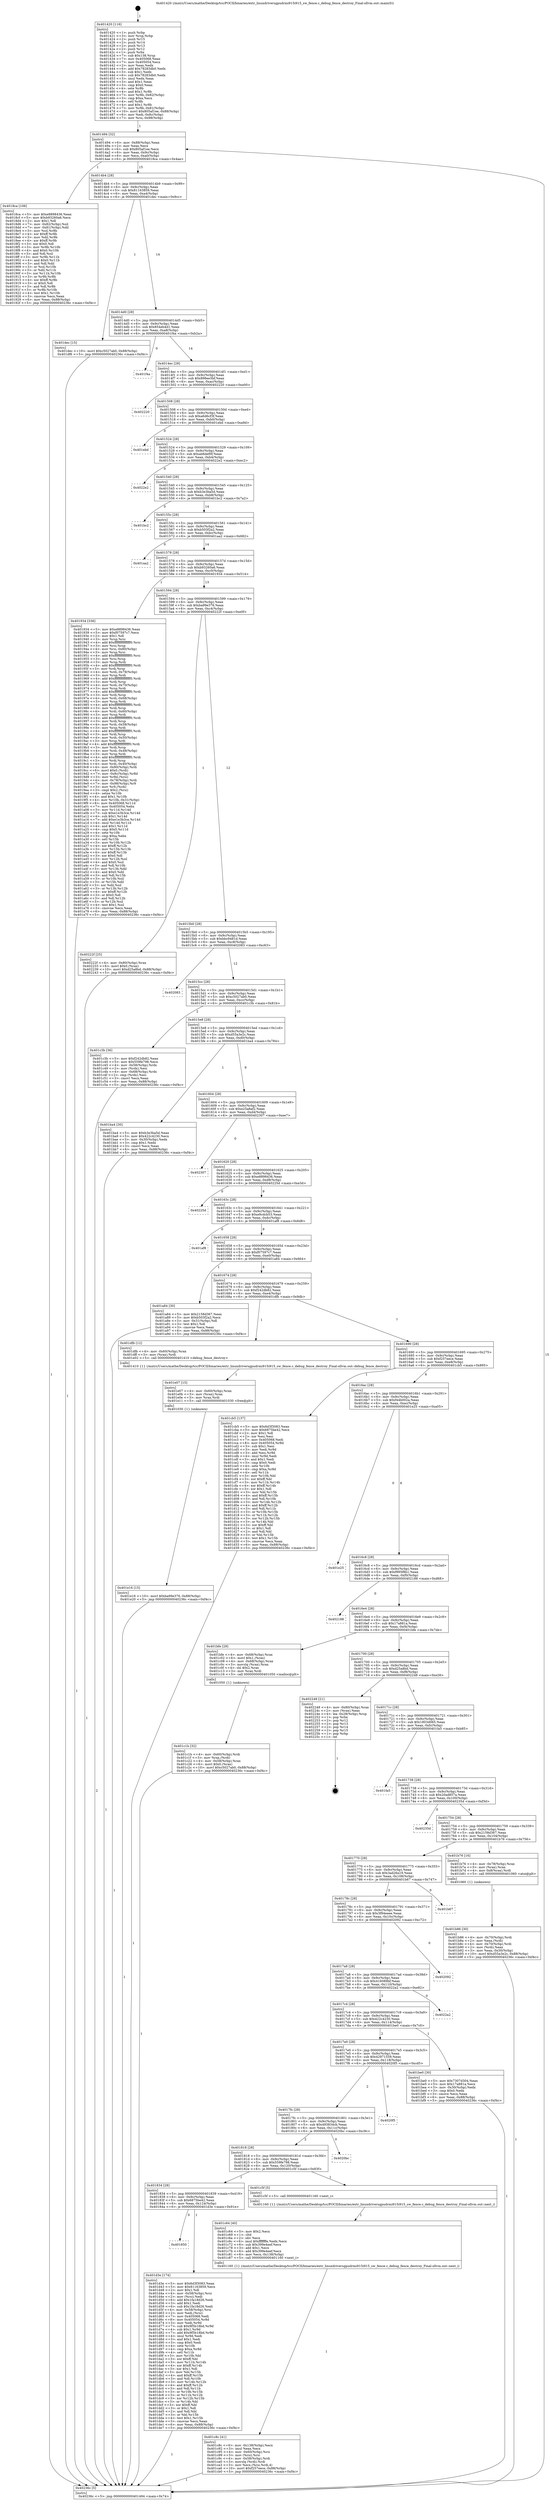digraph "0x401420" {
  label = "0x401420 (/mnt/c/Users/mathe/Desktop/tcc/POCII/binaries/extr_linuxdriversgpudrmi915i915_sw_fence.c_debug_fence_destroy_Final-ollvm.out::main(0))"
  labelloc = "t"
  node[shape=record]

  Entry [label="",width=0.3,height=0.3,shape=circle,fillcolor=black,style=filled]
  "0x401494" [label="{
     0x401494 [32]\l
     | [instrs]\l
     &nbsp;&nbsp;0x401494 \<+6\>: mov -0x88(%rbp),%eax\l
     &nbsp;&nbsp;0x40149a \<+2\>: mov %eax,%ecx\l
     &nbsp;&nbsp;0x40149c \<+6\>: sub $0x805af1ee,%ecx\l
     &nbsp;&nbsp;0x4014a2 \<+6\>: mov %eax,-0x9c(%rbp)\l
     &nbsp;&nbsp;0x4014a8 \<+6\>: mov %ecx,-0xa0(%rbp)\l
     &nbsp;&nbsp;0x4014ae \<+6\>: je 00000000004018ca \<main+0x4aa\>\l
  }"]
  "0x4018ca" [label="{
     0x4018ca [106]\l
     | [instrs]\l
     &nbsp;&nbsp;0x4018ca \<+5\>: mov $0xe8898436,%eax\l
     &nbsp;&nbsp;0x4018cf \<+5\>: mov $0xb93260a6,%ecx\l
     &nbsp;&nbsp;0x4018d4 \<+2\>: mov $0x1,%dl\l
     &nbsp;&nbsp;0x4018d6 \<+7\>: mov -0x82(%rbp),%sil\l
     &nbsp;&nbsp;0x4018dd \<+7\>: mov -0x81(%rbp),%dil\l
     &nbsp;&nbsp;0x4018e4 \<+3\>: mov %sil,%r8b\l
     &nbsp;&nbsp;0x4018e7 \<+4\>: xor $0xff,%r8b\l
     &nbsp;&nbsp;0x4018eb \<+3\>: mov %dil,%r9b\l
     &nbsp;&nbsp;0x4018ee \<+4\>: xor $0xff,%r9b\l
     &nbsp;&nbsp;0x4018f2 \<+3\>: xor $0x0,%dl\l
     &nbsp;&nbsp;0x4018f5 \<+3\>: mov %r8b,%r10b\l
     &nbsp;&nbsp;0x4018f8 \<+4\>: and $0x0,%r10b\l
     &nbsp;&nbsp;0x4018fc \<+3\>: and %dl,%sil\l
     &nbsp;&nbsp;0x4018ff \<+3\>: mov %r9b,%r11b\l
     &nbsp;&nbsp;0x401902 \<+4\>: and $0x0,%r11b\l
     &nbsp;&nbsp;0x401906 \<+3\>: and %dl,%dil\l
     &nbsp;&nbsp;0x401909 \<+3\>: or %sil,%r10b\l
     &nbsp;&nbsp;0x40190c \<+3\>: or %dil,%r11b\l
     &nbsp;&nbsp;0x40190f \<+3\>: xor %r11b,%r10b\l
     &nbsp;&nbsp;0x401912 \<+3\>: or %r9b,%r8b\l
     &nbsp;&nbsp;0x401915 \<+4\>: xor $0xff,%r8b\l
     &nbsp;&nbsp;0x401919 \<+3\>: or $0x0,%dl\l
     &nbsp;&nbsp;0x40191c \<+3\>: and %dl,%r8b\l
     &nbsp;&nbsp;0x40191f \<+3\>: or %r8b,%r10b\l
     &nbsp;&nbsp;0x401922 \<+4\>: test $0x1,%r10b\l
     &nbsp;&nbsp;0x401926 \<+3\>: cmovne %ecx,%eax\l
     &nbsp;&nbsp;0x401929 \<+6\>: mov %eax,-0x88(%rbp)\l
     &nbsp;&nbsp;0x40192f \<+5\>: jmp 000000000040236c \<main+0xf4c\>\l
  }"]
  "0x4014b4" [label="{
     0x4014b4 [28]\l
     | [instrs]\l
     &nbsp;&nbsp;0x4014b4 \<+5\>: jmp 00000000004014b9 \<main+0x99\>\l
     &nbsp;&nbsp;0x4014b9 \<+6\>: mov -0x9c(%rbp),%eax\l
     &nbsp;&nbsp;0x4014bf \<+5\>: sub $0x81163859,%eax\l
     &nbsp;&nbsp;0x4014c4 \<+6\>: mov %eax,-0xa4(%rbp)\l
     &nbsp;&nbsp;0x4014ca \<+6\>: je 0000000000401dec \<main+0x9cc\>\l
  }"]
  "0x40236c" [label="{
     0x40236c [5]\l
     | [instrs]\l
     &nbsp;&nbsp;0x40236c \<+5\>: jmp 0000000000401494 \<main+0x74\>\l
  }"]
  "0x401420" [label="{
     0x401420 [116]\l
     | [instrs]\l
     &nbsp;&nbsp;0x401420 \<+1\>: push %rbp\l
     &nbsp;&nbsp;0x401421 \<+3\>: mov %rsp,%rbp\l
     &nbsp;&nbsp;0x401424 \<+2\>: push %r15\l
     &nbsp;&nbsp;0x401426 \<+2\>: push %r14\l
     &nbsp;&nbsp;0x401428 \<+2\>: push %r13\l
     &nbsp;&nbsp;0x40142a \<+2\>: push %r12\l
     &nbsp;&nbsp;0x40142c \<+1\>: push %rbx\l
     &nbsp;&nbsp;0x40142d \<+7\>: sub $0x138,%rsp\l
     &nbsp;&nbsp;0x401434 \<+7\>: mov 0x405068,%eax\l
     &nbsp;&nbsp;0x40143b \<+7\>: mov 0x405054,%ecx\l
     &nbsp;&nbsp;0x401442 \<+2\>: mov %eax,%edx\l
     &nbsp;&nbsp;0x401444 \<+6\>: add $0x78283db0,%edx\l
     &nbsp;&nbsp;0x40144a \<+3\>: sub $0x1,%edx\l
     &nbsp;&nbsp;0x40144d \<+6\>: sub $0x78283db0,%edx\l
     &nbsp;&nbsp;0x401453 \<+3\>: imul %edx,%eax\l
     &nbsp;&nbsp;0x401456 \<+3\>: and $0x1,%eax\l
     &nbsp;&nbsp;0x401459 \<+3\>: cmp $0x0,%eax\l
     &nbsp;&nbsp;0x40145c \<+4\>: sete %r8b\l
     &nbsp;&nbsp;0x401460 \<+4\>: and $0x1,%r8b\l
     &nbsp;&nbsp;0x401464 \<+7\>: mov %r8b,-0x82(%rbp)\l
     &nbsp;&nbsp;0x40146b \<+3\>: cmp $0xa,%ecx\l
     &nbsp;&nbsp;0x40146e \<+4\>: setl %r8b\l
     &nbsp;&nbsp;0x401472 \<+4\>: and $0x1,%r8b\l
     &nbsp;&nbsp;0x401476 \<+7\>: mov %r8b,-0x81(%rbp)\l
     &nbsp;&nbsp;0x40147d \<+10\>: movl $0x805af1ee,-0x88(%rbp)\l
     &nbsp;&nbsp;0x401487 \<+6\>: mov %edi,-0x8c(%rbp)\l
     &nbsp;&nbsp;0x40148d \<+7\>: mov %rsi,-0x98(%rbp)\l
  }"]
  Exit [label="",width=0.3,height=0.3,shape=circle,fillcolor=black,style=filled,peripheries=2]
  "0x401dec" [label="{
     0x401dec [15]\l
     | [instrs]\l
     &nbsp;&nbsp;0x401dec \<+10\>: movl $0xc5027ab0,-0x88(%rbp)\l
     &nbsp;&nbsp;0x401df6 \<+5\>: jmp 000000000040236c \<main+0xf4c\>\l
  }"]
  "0x4014d0" [label="{
     0x4014d0 [28]\l
     | [instrs]\l
     &nbsp;&nbsp;0x4014d0 \<+5\>: jmp 00000000004014d5 \<main+0xb5\>\l
     &nbsp;&nbsp;0x4014d5 \<+6\>: mov -0x9c(%rbp),%eax\l
     &nbsp;&nbsp;0x4014db \<+5\>: sub $0x854eb4d1,%eax\l
     &nbsp;&nbsp;0x4014e0 \<+6\>: mov %eax,-0xa8(%rbp)\l
     &nbsp;&nbsp;0x4014e6 \<+6\>: je 0000000000401f4a \<main+0xb2a\>\l
  }"]
  "0x401e16" [label="{
     0x401e16 [15]\l
     | [instrs]\l
     &nbsp;&nbsp;0x401e16 \<+10\>: movl $0xba99e376,-0x88(%rbp)\l
     &nbsp;&nbsp;0x401e20 \<+5\>: jmp 000000000040236c \<main+0xf4c\>\l
  }"]
  "0x401f4a" [label="{
     0x401f4a\l
  }", style=dashed]
  "0x4014ec" [label="{
     0x4014ec [28]\l
     | [instrs]\l
     &nbsp;&nbsp;0x4014ec \<+5\>: jmp 00000000004014f1 \<main+0xd1\>\l
     &nbsp;&nbsp;0x4014f1 \<+6\>: mov -0x9c(%rbp),%eax\l
     &nbsp;&nbsp;0x4014f7 \<+5\>: sub $0x898ee3bf,%eax\l
     &nbsp;&nbsp;0x4014fc \<+6\>: mov %eax,-0xac(%rbp)\l
     &nbsp;&nbsp;0x401502 \<+6\>: je 0000000000402220 \<main+0xe00\>\l
  }"]
  "0x401e07" [label="{
     0x401e07 [15]\l
     | [instrs]\l
     &nbsp;&nbsp;0x401e07 \<+4\>: mov -0x60(%rbp),%rax\l
     &nbsp;&nbsp;0x401e0b \<+3\>: mov (%rax),%rax\l
     &nbsp;&nbsp;0x401e0e \<+3\>: mov %rax,%rdi\l
     &nbsp;&nbsp;0x401e11 \<+5\>: call 0000000000401030 \<free@plt\>\l
     | [calls]\l
     &nbsp;&nbsp;0x401030 \{1\} (unknown)\l
  }"]
  "0x402220" [label="{
     0x402220\l
  }", style=dashed]
  "0x401508" [label="{
     0x401508 [28]\l
     | [instrs]\l
     &nbsp;&nbsp;0x401508 \<+5\>: jmp 000000000040150d \<main+0xed\>\l
     &nbsp;&nbsp;0x40150d \<+6\>: mov -0x9c(%rbp),%eax\l
     &nbsp;&nbsp;0x401513 \<+5\>: sub $0xa6d6cf3f,%eax\l
     &nbsp;&nbsp;0x401518 \<+6\>: mov %eax,-0xb0(%rbp)\l
     &nbsp;&nbsp;0x40151e \<+6\>: je 0000000000401ebd \<main+0xa9d\>\l
  }"]
  "0x401850" [label="{
     0x401850\l
  }", style=dashed]
  "0x401ebd" [label="{
     0x401ebd\l
  }", style=dashed]
  "0x401524" [label="{
     0x401524 [28]\l
     | [instrs]\l
     &nbsp;&nbsp;0x401524 \<+5\>: jmp 0000000000401529 \<main+0x109\>\l
     &nbsp;&nbsp;0x401529 \<+6\>: mov -0x9c(%rbp),%eax\l
     &nbsp;&nbsp;0x40152f \<+5\>: sub $0xab6def0f,%eax\l
     &nbsp;&nbsp;0x401534 \<+6\>: mov %eax,-0xb4(%rbp)\l
     &nbsp;&nbsp;0x40153a \<+6\>: je 00000000004022e2 \<main+0xec2\>\l
  }"]
  "0x401d3e" [label="{
     0x401d3e [174]\l
     | [instrs]\l
     &nbsp;&nbsp;0x401d3e \<+5\>: mov $0x6d3f3083,%eax\l
     &nbsp;&nbsp;0x401d43 \<+5\>: mov $0x81163859,%ecx\l
     &nbsp;&nbsp;0x401d48 \<+2\>: mov $0x1,%dl\l
     &nbsp;&nbsp;0x401d4a \<+4\>: mov -0x58(%rbp),%rsi\l
     &nbsp;&nbsp;0x401d4e \<+2\>: mov (%rsi),%edi\l
     &nbsp;&nbsp;0x401d50 \<+6\>: add $0x1fa18d26,%edi\l
     &nbsp;&nbsp;0x401d56 \<+3\>: add $0x1,%edi\l
     &nbsp;&nbsp;0x401d59 \<+6\>: sub $0x1fa18d26,%edi\l
     &nbsp;&nbsp;0x401d5f \<+4\>: mov -0x58(%rbp),%rsi\l
     &nbsp;&nbsp;0x401d63 \<+2\>: mov %edi,(%rsi)\l
     &nbsp;&nbsp;0x401d65 \<+7\>: mov 0x405068,%edi\l
     &nbsp;&nbsp;0x401d6c \<+8\>: mov 0x405054,%r8d\l
     &nbsp;&nbsp;0x401d74 \<+3\>: mov %edi,%r9d\l
     &nbsp;&nbsp;0x401d77 \<+7\>: sub $0x9f5b18bd,%r9d\l
     &nbsp;&nbsp;0x401d7e \<+4\>: sub $0x1,%r9d\l
     &nbsp;&nbsp;0x401d82 \<+7\>: add $0x9f5b18bd,%r9d\l
     &nbsp;&nbsp;0x401d89 \<+4\>: imul %r9d,%edi\l
     &nbsp;&nbsp;0x401d8d \<+3\>: and $0x1,%edi\l
     &nbsp;&nbsp;0x401d90 \<+3\>: cmp $0x0,%edi\l
     &nbsp;&nbsp;0x401d93 \<+4\>: sete %r10b\l
     &nbsp;&nbsp;0x401d97 \<+4\>: cmp $0xa,%r8d\l
     &nbsp;&nbsp;0x401d9b \<+4\>: setl %r11b\l
     &nbsp;&nbsp;0x401d9f \<+3\>: mov %r10b,%bl\l
     &nbsp;&nbsp;0x401da2 \<+3\>: xor $0xff,%bl\l
     &nbsp;&nbsp;0x401da5 \<+3\>: mov %r11b,%r14b\l
     &nbsp;&nbsp;0x401da8 \<+4\>: xor $0xff,%r14b\l
     &nbsp;&nbsp;0x401dac \<+3\>: xor $0x1,%dl\l
     &nbsp;&nbsp;0x401daf \<+3\>: mov %bl,%r15b\l
     &nbsp;&nbsp;0x401db2 \<+4\>: and $0xff,%r15b\l
     &nbsp;&nbsp;0x401db6 \<+3\>: and %dl,%r10b\l
     &nbsp;&nbsp;0x401db9 \<+3\>: mov %r14b,%r12b\l
     &nbsp;&nbsp;0x401dbc \<+4\>: and $0xff,%r12b\l
     &nbsp;&nbsp;0x401dc0 \<+3\>: and %dl,%r11b\l
     &nbsp;&nbsp;0x401dc3 \<+3\>: or %r10b,%r15b\l
     &nbsp;&nbsp;0x401dc6 \<+3\>: or %r11b,%r12b\l
     &nbsp;&nbsp;0x401dc9 \<+3\>: xor %r12b,%r15b\l
     &nbsp;&nbsp;0x401dcc \<+3\>: or %r14b,%bl\l
     &nbsp;&nbsp;0x401dcf \<+3\>: xor $0xff,%bl\l
     &nbsp;&nbsp;0x401dd2 \<+3\>: or $0x1,%dl\l
     &nbsp;&nbsp;0x401dd5 \<+2\>: and %dl,%bl\l
     &nbsp;&nbsp;0x401dd7 \<+3\>: or %bl,%r15b\l
     &nbsp;&nbsp;0x401dda \<+4\>: test $0x1,%r15b\l
     &nbsp;&nbsp;0x401dde \<+3\>: cmovne %ecx,%eax\l
     &nbsp;&nbsp;0x401de1 \<+6\>: mov %eax,-0x88(%rbp)\l
     &nbsp;&nbsp;0x401de7 \<+5\>: jmp 000000000040236c \<main+0xf4c\>\l
  }"]
  "0x4022e2" [label="{
     0x4022e2\l
  }", style=dashed]
  "0x401540" [label="{
     0x401540 [28]\l
     | [instrs]\l
     &nbsp;&nbsp;0x401540 \<+5\>: jmp 0000000000401545 \<main+0x125\>\l
     &nbsp;&nbsp;0x401545 \<+6\>: mov -0x9c(%rbp),%eax\l
     &nbsp;&nbsp;0x40154b \<+5\>: sub $0xb3e3ba5d,%eax\l
     &nbsp;&nbsp;0x401550 \<+6\>: mov %eax,-0xb8(%rbp)\l
     &nbsp;&nbsp;0x401556 \<+6\>: je 0000000000401bc2 \<main+0x7a2\>\l
  }"]
  "0x401c8c" [label="{
     0x401c8c [41]\l
     | [instrs]\l
     &nbsp;&nbsp;0x401c8c \<+6\>: mov -0x138(%rbp),%ecx\l
     &nbsp;&nbsp;0x401c92 \<+3\>: imul %eax,%ecx\l
     &nbsp;&nbsp;0x401c95 \<+4\>: mov -0x60(%rbp),%rsi\l
     &nbsp;&nbsp;0x401c99 \<+3\>: mov (%rsi),%rsi\l
     &nbsp;&nbsp;0x401c9c \<+4\>: mov -0x58(%rbp),%rdi\l
     &nbsp;&nbsp;0x401ca0 \<+3\>: movslq (%rdi),%rdi\l
     &nbsp;&nbsp;0x401ca3 \<+3\>: mov %ecx,(%rsi,%rdi,4)\l
     &nbsp;&nbsp;0x401ca6 \<+10\>: movl $0xf257eece,-0x88(%rbp)\l
     &nbsp;&nbsp;0x401cb0 \<+5\>: jmp 000000000040236c \<main+0xf4c\>\l
  }"]
  "0x401bc2" [label="{
     0x401bc2\l
  }", style=dashed]
  "0x40155c" [label="{
     0x40155c [28]\l
     | [instrs]\l
     &nbsp;&nbsp;0x40155c \<+5\>: jmp 0000000000401561 \<main+0x141\>\l
     &nbsp;&nbsp;0x401561 \<+6\>: mov -0x9c(%rbp),%eax\l
     &nbsp;&nbsp;0x401567 \<+5\>: sub $0xb503f2a2,%eax\l
     &nbsp;&nbsp;0x40156c \<+6\>: mov %eax,-0xbc(%rbp)\l
     &nbsp;&nbsp;0x401572 \<+6\>: je 0000000000401aa2 \<main+0x682\>\l
  }"]
  "0x401c64" [label="{
     0x401c64 [40]\l
     | [instrs]\l
     &nbsp;&nbsp;0x401c64 \<+5\>: mov $0x2,%ecx\l
     &nbsp;&nbsp;0x401c69 \<+1\>: cltd\l
     &nbsp;&nbsp;0x401c6a \<+2\>: idiv %ecx\l
     &nbsp;&nbsp;0x401c6c \<+6\>: imul $0xfffffffe,%edx,%ecx\l
     &nbsp;&nbsp;0x401c72 \<+6\>: sub $0x399e4eef,%ecx\l
     &nbsp;&nbsp;0x401c78 \<+3\>: add $0x1,%ecx\l
     &nbsp;&nbsp;0x401c7b \<+6\>: add $0x399e4eef,%ecx\l
     &nbsp;&nbsp;0x401c81 \<+6\>: mov %ecx,-0x138(%rbp)\l
     &nbsp;&nbsp;0x401c87 \<+5\>: call 0000000000401160 \<next_i\>\l
     | [calls]\l
     &nbsp;&nbsp;0x401160 \{1\} (/mnt/c/Users/mathe/Desktop/tcc/POCII/binaries/extr_linuxdriversgpudrmi915i915_sw_fence.c_debug_fence_destroy_Final-ollvm.out::next_i)\l
  }"]
  "0x401aa2" [label="{
     0x401aa2\l
  }", style=dashed]
  "0x401578" [label="{
     0x401578 [28]\l
     | [instrs]\l
     &nbsp;&nbsp;0x401578 \<+5\>: jmp 000000000040157d \<main+0x15d\>\l
     &nbsp;&nbsp;0x40157d \<+6\>: mov -0x9c(%rbp),%eax\l
     &nbsp;&nbsp;0x401583 \<+5\>: sub $0xb93260a6,%eax\l
     &nbsp;&nbsp;0x401588 \<+6\>: mov %eax,-0xc0(%rbp)\l
     &nbsp;&nbsp;0x40158e \<+6\>: je 0000000000401934 \<main+0x514\>\l
  }"]
  "0x401834" [label="{
     0x401834 [28]\l
     | [instrs]\l
     &nbsp;&nbsp;0x401834 \<+5\>: jmp 0000000000401839 \<main+0x419\>\l
     &nbsp;&nbsp;0x401839 \<+6\>: mov -0x9c(%rbp),%eax\l
     &nbsp;&nbsp;0x40183f \<+5\>: sub $0x6875be42,%eax\l
     &nbsp;&nbsp;0x401844 \<+6\>: mov %eax,-0x124(%rbp)\l
     &nbsp;&nbsp;0x40184a \<+6\>: je 0000000000401d3e \<main+0x91e\>\l
  }"]
  "0x401934" [label="{
     0x401934 [336]\l
     | [instrs]\l
     &nbsp;&nbsp;0x401934 \<+5\>: mov $0xe8898436,%eax\l
     &nbsp;&nbsp;0x401939 \<+5\>: mov $0xf07597c7,%ecx\l
     &nbsp;&nbsp;0x40193e \<+2\>: mov $0x1,%dl\l
     &nbsp;&nbsp;0x401940 \<+3\>: mov %rsp,%rsi\l
     &nbsp;&nbsp;0x401943 \<+4\>: add $0xfffffffffffffff0,%rsi\l
     &nbsp;&nbsp;0x401947 \<+3\>: mov %rsi,%rsp\l
     &nbsp;&nbsp;0x40194a \<+4\>: mov %rsi,-0x80(%rbp)\l
     &nbsp;&nbsp;0x40194e \<+3\>: mov %rsp,%rsi\l
     &nbsp;&nbsp;0x401951 \<+4\>: add $0xfffffffffffffff0,%rsi\l
     &nbsp;&nbsp;0x401955 \<+3\>: mov %rsi,%rsp\l
     &nbsp;&nbsp;0x401958 \<+3\>: mov %rsp,%rdi\l
     &nbsp;&nbsp;0x40195b \<+4\>: add $0xfffffffffffffff0,%rdi\l
     &nbsp;&nbsp;0x40195f \<+3\>: mov %rdi,%rsp\l
     &nbsp;&nbsp;0x401962 \<+4\>: mov %rdi,-0x78(%rbp)\l
     &nbsp;&nbsp;0x401966 \<+3\>: mov %rsp,%rdi\l
     &nbsp;&nbsp;0x401969 \<+4\>: add $0xfffffffffffffff0,%rdi\l
     &nbsp;&nbsp;0x40196d \<+3\>: mov %rdi,%rsp\l
     &nbsp;&nbsp;0x401970 \<+4\>: mov %rdi,-0x70(%rbp)\l
     &nbsp;&nbsp;0x401974 \<+3\>: mov %rsp,%rdi\l
     &nbsp;&nbsp;0x401977 \<+4\>: add $0xfffffffffffffff0,%rdi\l
     &nbsp;&nbsp;0x40197b \<+3\>: mov %rdi,%rsp\l
     &nbsp;&nbsp;0x40197e \<+4\>: mov %rdi,-0x68(%rbp)\l
     &nbsp;&nbsp;0x401982 \<+3\>: mov %rsp,%rdi\l
     &nbsp;&nbsp;0x401985 \<+4\>: add $0xfffffffffffffff0,%rdi\l
     &nbsp;&nbsp;0x401989 \<+3\>: mov %rdi,%rsp\l
     &nbsp;&nbsp;0x40198c \<+4\>: mov %rdi,-0x60(%rbp)\l
     &nbsp;&nbsp;0x401990 \<+3\>: mov %rsp,%rdi\l
     &nbsp;&nbsp;0x401993 \<+4\>: add $0xfffffffffffffff0,%rdi\l
     &nbsp;&nbsp;0x401997 \<+3\>: mov %rdi,%rsp\l
     &nbsp;&nbsp;0x40199a \<+4\>: mov %rdi,-0x58(%rbp)\l
     &nbsp;&nbsp;0x40199e \<+3\>: mov %rsp,%rdi\l
     &nbsp;&nbsp;0x4019a1 \<+4\>: add $0xfffffffffffffff0,%rdi\l
     &nbsp;&nbsp;0x4019a5 \<+3\>: mov %rdi,%rsp\l
     &nbsp;&nbsp;0x4019a8 \<+4\>: mov %rdi,-0x50(%rbp)\l
     &nbsp;&nbsp;0x4019ac \<+3\>: mov %rsp,%rdi\l
     &nbsp;&nbsp;0x4019af \<+4\>: add $0xfffffffffffffff0,%rdi\l
     &nbsp;&nbsp;0x4019b3 \<+3\>: mov %rdi,%rsp\l
     &nbsp;&nbsp;0x4019b6 \<+4\>: mov %rdi,-0x48(%rbp)\l
     &nbsp;&nbsp;0x4019ba \<+3\>: mov %rsp,%rdi\l
     &nbsp;&nbsp;0x4019bd \<+4\>: add $0xfffffffffffffff0,%rdi\l
     &nbsp;&nbsp;0x4019c1 \<+3\>: mov %rdi,%rsp\l
     &nbsp;&nbsp;0x4019c4 \<+4\>: mov %rdi,-0x40(%rbp)\l
     &nbsp;&nbsp;0x4019c8 \<+4\>: mov -0x80(%rbp),%rdi\l
     &nbsp;&nbsp;0x4019cc \<+6\>: movl $0x0,(%rdi)\l
     &nbsp;&nbsp;0x4019d2 \<+7\>: mov -0x8c(%rbp),%r8d\l
     &nbsp;&nbsp;0x4019d9 \<+3\>: mov %r8d,(%rsi)\l
     &nbsp;&nbsp;0x4019dc \<+4\>: mov -0x78(%rbp),%rdi\l
     &nbsp;&nbsp;0x4019e0 \<+7\>: mov -0x98(%rbp),%r9\l
     &nbsp;&nbsp;0x4019e7 \<+3\>: mov %r9,(%rdi)\l
     &nbsp;&nbsp;0x4019ea \<+3\>: cmpl $0x2,(%rsi)\l
     &nbsp;&nbsp;0x4019ed \<+4\>: setne %r10b\l
     &nbsp;&nbsp;0x4019f1 \<+4\>: and $0x1,%r10b\l
     &nbsp;&nbsp;0x4019f5 \<+4\>: mov %r10b,-0x31(%rbp)\l
     &nbsp;&nbsp;0x4019f9 \<+8\>: mov 0x405068,%r11d\l
     &nbsp;&nbsp;0x401a01 \<+7\>: mov 0x405054,%ebx\l
     &nbsp;&nbsp;0x401a08 \<+3\>: mov %r11d,%r14d\l
     &nbsp;&nbsp;0x401a0b \<+7\>: sub $0xe1e3b3ce,%r14d\l
     &nbsp;&nbsp;0x401a12 \<+4\>: sub $0x1,%r14d\l
     &nbsp;&nbsp;0x401a16 \<+7\>: add $0xe1e3b3ce,%r14d\l
     &nbsp;&nbsp;0x401a1d \<+4\>: imul %r14d,%r11d\l
     &nbsp;&nbsp;0x401a21 \<+4\>: and $0x1,%r11d\l
     &nbsp;&nbsp;0x401a25 \<+4\>: cmp $0x0,%r11d\l
     &nbsp;&nbsp;0x401a29 \<+4\>: sete %r10b\l
     &nbsp;&nbsp;0x401a2d \<+3\>: cmp $0xa,%ebx\l
     &nbsp;&nbsp;0x401a30 \<+4\>: setl %r15b\l
     &nbsp;&nbsp;0x401a34 \<+3\>: mov %r10b,%r12b\l
     &nbsp;&nbsp;0x401a37 \<+4\>: xor $0xff,%r12b\l
     &nbsp;&nbsp;0x401a3b \<+3\>: mov %r15b,%r13b\l
     &nbsp;&nbsp;0x401a3e \<+4\>: xor $0xff,%r13b\l
     &nbsp;&nbsp;0x401a42 \<+3\>: xor $0x0,%dl\l
     &nbsp;&nbsp;0x401a45 \<+3\>: mov %r12b,%sil\l
     &nbsp;&nbsp;0x401a48 \<+4\>: and $0x0,%sil\l
     &nbsp;&nbsp;0x401a4c \<+3\>: and %dl,%r10b\l
     &nbsp;&nbsp;0x401a4f \<+3\>: mov %r13b,%dil\l
     &nbsp;&nbsp;0x401a52 \<+4\>: and $0x0,%dil\l
     &nbsp;&nbsp;0x401a56 \<+3\>: and %dl,%r15b\l
     &nbsp;&nbsp;0x401a59 \<+3\>: or %r10b,%sil\l
     &nbsp;&nbsp;0x401a5c \<+3\>: or %r15b,%dil\l
     &nbsp;&nbsp;0x401a5f \<+3\>: xor %dil,%sil\l
     &nbsp;&nbsp;0x401a62 \<+3\>: or %r13b,%r12b\l
     &nbsp;&nbsp;0x401a65 \<+4\>: xor $0xff,%r12b\l
     &nbsp;&nbsp;0x401a69 \<+3\>: or $0x0,%dl\l
     &nbsp;&nbsp;0x401a6c \<+3\>: and %dl,%r12b\l
     &nbsp;&nbsp;0x401a6f \<+3\>: or %r12b,%sil\l
     &nbsp;&nbsp;0x401a72 \<+4\>: test $0x1,%sil\l
     &nbsp;&nbsp;0x401a76 \<+3\>: cmovne %ecx,%eax\l
     &nbsp;&nbsp;0x401a79 \<+6\>: mov %eax,-0x88(%rbp)\l
     &nbsp;&nbsp;0x401a7f \<+5\>: jmp 000000000040236c \<main+0xf4c\>\l
  }"]
  "0x401594" [label="{
     0x401594 [28]\l
     | [instrs]\l
     &nbsp;&nbsp;0x401594 \<+5\>: jmp 0000000000401599 \<main+0x179\>\l
     &nbsp;&nbsp;0x401599 \<+6\>: mov -0x9c(%rbp),%eax\l
     &nbsp;&nbsp;0x40159f \<+5\>: sub $0xba99e376,%eax\l
     &nbsp;&nbsp;0x4015a4 \<+6\>: mov %eax,-0xc4(%rbp)\l
     &nbsp;&nbsp;0x4015aa \<+6\>: je 000000000040222f \<main+0xe0f\>\l
  }"]
  "0x401c5f" [label="{
     0x401c5f [5]\l
     | [instrs]\l
     &nbsp;&nbsp;0x401c5f \<+5\>: call 0000000000401160 \<next_i\>\l
     | [calls]\l
     &nbsp;&nbsp;0x401160 \{1\} (/mnt/c/Users/mathe/Desktop/tcc/POCII/binaries/extr_linuxdriversgpudrmi915i915_sw_fence.c_debug_fence_destroy_Final-ollvm.out::next_i)\l
  }"]
  "0x401818" [label="{
     0x401818 [28]\l
     | [instrs]\l
     &nbsp;&nbsp;0x401818 \<+5\>: jmp 000000000040181d \<main+0x3fd\>\l
     &nbsp;&nbsp;0x40181d \<+6\>: mov -0x9c(%rbp),%eax\l
     &nbsp;&nbsp;0x401823 \<+5\>: sub $0x559fe798,%eax\l
     &nbsp;&nbsp;0x401828 \<+6\>: mov %eax,-0x120(%rbp)\l
     &nbsp;&nbsp;0x40182e \<+6\>: je 0000000000401c5f \<main+0x83f\>\l
  }"]
  "0x40222f" [label="{
     0x40222f [25]\l
     | [instrs]\l
     &nbsp;&nbsp;0x40222f \<+4\>: mov -0x80(%rbp),%rax\l
     &nbsp;&nbsp;0x402233 \<+6\>: movl $0x0,(%rax)\l
     &nbsp;&nbsp;0x402239 \<+10\>: movl $0xd25a8bd,-0x88(%rbp)\l
     &nbsp;&nbsp;0x402243 \<+5\>: jmp 000000000040236c \<main+0xf4c\>\l
  }"]
  "0x4015b0" [label="{
     0x4015b0 [28]\l
     | [instrs]\l
     &nbsp;&nbsp;0x4015b0 \<+5\>: jmp 00000000004015b5 \<main+0x195\>\l
     &nbsp;&nbsp;0x4015b5 \<+6\>: mov -0x9c(%rbp),%eax\l
     &nbsp;&nbsp;0x4015bb \<+5\>: sub $0xbbc9481d,%eax\l
     &nbsp;&nbsp;0x4015c0 \<+6\>: mov %eax,-0xc8(%rbp)\l
     &nbsp;&nbsp;0x4015c6 \<+6\>: je 0000000000402083 \<main+0xc63\>\l
  }"]
  "0x4020bc" [label="{
     0x4020bc\l
  }", style=dashed]
  "0x402083" [label="{
     0x402083\l
  }", style=dashed]
  "0x4015cc" [label="{
     0x4015cc [28]\l
     | [instrs]\l
     &nbsp;&nbsp;0x4015cc \<+5\>: jmp 00000000004015d1 \<main+0x1b1\>\l
     &nbsp;&nbsp;0x4015d1 \<+6\>: mov -0x9c(%rbp),%eax\l
     &nbsp;&nbsp;0x4015d7 \<+5\>: sub $0xc5027ab0,%eax\l
     &nbsp;&nbsp;0x4015dc \<+6\>: mov %eax,-0xcc(%rbp)\l
     &nbsp;&nbsp;0x4015e2 \<+6\>: je 0000000000401c3b \<main+0x81b\>\l
  }"]
  "0x4017fc" [label="{
     0x4017fc [28]\l
     | [instrs]\l
     &nbsp;&nbsp;0x4017fc \<+5\>: jmp 0000000000401801 \<main+0x3e1\>\l
     &nbsp;&nbsp;0x401801 \<+6\>: mov -0x9c(%rbp),%eax\l
     &nbsp;&nbsp;0x401807 \<+5\>: sub $0x493834cb,%eax\l
     &nbsp;&nbsp;0x40180c \<+6\>: mov %eax,-0x11c(%rbp)\l
     &nbsp;&nbsp;0x401812 \<+6\>: je 00000000004020bc \<main+0xc9c\>\l
  }"]
  "0x401c3b" [label="{
     0x401c3b [36]\l
     | [instrs]\l
     &nbsp;&nbsp;0x401c3b \<+5\>: mov $0xf242db82,%eax\l
     &nbsp;&nbsp;0x401c40 \<+5\>: mov $0x559fe798,%ecx\l
     &nbsp;&nbsp;0x401c45 \<+4\>: mov -0x58(%rbp),%rdx\l
     &nbsp;&nbsp;0x401c49 \<+2\>: mov (%rdx),%esi\l
     &nbsp;&nbsp;0x401c4b \<+4\>: mov -0x68(%rbp),%rdx\l
     &nbsp;&nbsp;0x401c4f \<+2\>: cmp (%rdx),%esi\l
     &nbsp;&nbsp;0x401c51 \<+3\>: cmovl %ecx,%eax\l
     &nbsp;&nbsp;0x401c54 \<+6\>: mov %eax,-0x88(%rbp)\l
     &nbsp;&nbsp;0x401c5a \<+5\>: jmp 000000000040236c \<main+0xf4c\>\l
  }"]
  "0x4015e8" [label="{
     0x4015e8 [28]\l
     | [instrs]\l
     &nbsp;&nbsp;0x4015e8 \<+5\>: jmp 00000000004015ed \<main+0x1cd\>\l
     &nbsp;&nbsp;0x4015ed \<+6\>: mov -0x9c(%rbp),%eax\l
     &nbsp;&nbsp;0x4015f3 \<+5\>: sub $0xd55a3e2c,%eax\l
     &nbsp;&nbsp;0x4015f8 \<+6\>: mov %eax,-0xd0(%rbp)\l
     &nbsp;&nbsp;0x4015fe \<+6\>: je 0000000000401ba4 \<main+0x784\>\l
  }"]
  "0x4020f5" [label="{
     0x4020f5\l
  }", style=dashed]
  "0x401ba4" [label="{
     0x401ba4 [30]\l
     | [instrs]\l
     &nbsp;&nbsp;0x401ba4 \<+5\>: mov $0xb3e3ba5d,%eax\l
     &nbsp;&nbsp;0x401ba9 \<+5\>: mov $0x422c4230,%ecx\l
     &nbsp;&nbsp;0x401bae \<+3\>: mov -0x30(%rbp),%edx\l
     &nbsp;&nbsp;0x401bb1 \<+3\>: cmp $0x1,%edx\l
     &nbsp;&nbsp;0x401bb4 \<+3\>: cmovl %ecx,%eax\l
     &nbsp;&nbsp;0x401bb7 \<+6\>: mov %eax,-0x88(%rbp)\l
     &nbsp;&nbsp;0x401bbd \<+5\>: jmp 000000000040236c \<main+0xf4c\>\l
  }"]
  "0x401604" [label="{
     0x401604 [28]\l
     | [instrs]\l
     &nbsp;&nbsp;0x401604 \<+5\>: jmp 0000000000401609 \<main+0x1e9\>\l
     &nbsp;&nbsp;0x401609 \<+6\>: mov -0x9c(%rbp),%eax\l
     &nbsp;&nbsp;0x40160f \<+5\>: sub $0xe25a8af2,%eax\l
     &nbsp;&nbsp;0x401614 \<+6\>: mov %eax,-0xd4(%rbp)\l
     &nbsp;&nbsp;0x40161a \<+6\>: je 0000000000402307 \<main+0xee7\>\l
  }"]
  "0x401c1b" [label="{
     0x401c1b [32]\l
     | [instrs]\l
     &nbsp;&nbsp;0x401c1b \<+4\>: mov -0x60(%rbp),%rdi\l
     &nbsp;&nbsp;0x401c1f \<+3\>: mov %rax,(%rdi)\l
     &nbsp;&nbsp;0x401c22 \<+4\>: mov -0x58(%rbp),%rax\l
     &nbsp;&nbsp;0x401c26 \<+6\>: movl $0x0,(%rax)\l
     &nbsp;&nbsp;0x401c2c \<+10\>: movl $0xc5027ab0,-0x88(%rbp)\l
     &nbsp;&nbsp;0x401c36 \<+5\>: jmp 000000000040236c \<main+0xf4c\>\l
  }"]
  "0x402307" [label="{
     0x402307\l
  }", style=dashed]
  "0x401620" [label="{
     0x401620 [28]\l
     | [instrs]\l
     &nbsp;&nbsp;0x401620 \<+5\>: jmp 0000000000401625 \<main+0x205\>\l
     &nbsp;&nbsp;0x401625 \<+6\>: mov -0x9c(%rbp),%eax\l
     &nbsp;&nbsp;0x40162b \<+5\>: sub $0xe8898436,%eax\l
     &nbsp;&nbsp;0x401630 \<+6\>: mov %eax,-0xd8(%rbp)\l
     &nbsp;&nbsp;0x401636 \<+6\>: je 000000000040225d \<main+0xe3d\>\l
  }"]
  "0x4017e0" [label="{
     0x4017e0 [28]\l
     | [instrs]\l
     &nbsp;&nbsp;0x4017e0 \<+5\>: jmp 00000000004017e5 \<main+0x3c5\>\l
     &nbsp;&nbsp;0x4017e5 \<+6\>: mov -0x9c(%rbp),%eax\l
     &nbsp;&nbsp;0x4017eb \<+5\>: sub $0x42971559,%eax\l
     &nbsp;&nbsp;0x4017f0 \<+6\>: mov %eax,-0x118(%rbp)\l
     &nbsp;&nbsp;0x4017f6 \<+6\>: je 00000000004020f5 \<main+0xcd5\>\l
  }"]
  "0x40225d" [label="{
     0x40225d\l
  }", style=dashed]
  "0x40163c" [label="{
     0x40163c [28]\l
     | [instrs]\l
     &nbsp;&nbsp;0x40163c \<+5\>: jmp 0000000000401641 \<main+0x221\>\l
     &nbsp;&nbsp;0x401641 \<+6\>: mov -0x9c(%rbp),%eax\l
     &nbsp;&nbsp;0x401647 \<+5\>: sub $0xe9cdcb53,%eax\l
     &nbsp;&nbsp;0x40164c \<+6\>: mov %eax,-0xdc(%rbp)\l
     &nbsp;&nbsp;0x401652 \<+6\>: je 0000000000401af8 \<main+0x6d8\>\l
  }"]
  "0x401be0" [label="{
     0x401be0 [30]\l
     | [instrs]\l
     &nbsp;&nbsp;0x401be0 \<+5\>: mov $0x7307d304,%eax\l
     &nbsp;&nbsp;0x401be5 \<+5\>: mov $0x17a881a,%ecx\l
     &nbsp;&nbsp;0x401bea \<+3\>: mov -0x30(%rbp),%edx\l
     &nbsp;&nbsp;0x401bed \<+3\>: cmp $0x0,%edx\l
     &nbsp;&nbsp;0x401bf0 \<+3\>: cmove %ecx,%eax\l
     &nbsp;&nbsp;0x401bf3 \<+6\>: mov %eax,-0x88(%rbp)\l
     &nbsp;&nbsp;0x401bf9 \<+5\>: jmp 000000000040236c \<main+0xf4c\>\l
  }"]
  "0x401af8" [label="{
     0x401af8\l
  }", style=dashed]
  "0x401658" [label="{
     0x401658 [28]\l
     | [instrs]\l
     &nbsp;&nbsp;0x401658 \<+5\>: jmp 000000000040165d \<main+0x23d\>\l
     &nbsp;&nbsp;0x40165d \<+6\>: mov -0x9c(%rbp),%eax\l
     &nbsp;&nbsp;0x401663 \<+5\>: sub $0xf07597c7,%eax\l
     &nbsp;&nbsp;0x401668 \<+6\>: mov %eax,-0xe0(%rbp)\l
     &nbsp;&nbsp;0x40166e \<+6\>: je 0000000000401a84 \<main+0x664\>\l
  }"]
  "0x4017c4" [label="{
     0x4017c4 [28]\l
     | [instrs]\l
     &nbsp;&nbsp;0x4017c4 \<+5\>: jmp 00000000004017c9 \<main+0x3a9\>\l
     &nbsp;&nbsp;0x4017c9 \<+6\>: mov -0x9c(%rbp),%eax\l
     &nbsp;&nbsp;0x4017cf \<+5\>: sub $0x422c4230,%eax\l
     &nbsp;&nbsp;0x4017d4 \<+6\>: mov %eax,-0x114(%rbp)\l
     &nbsp;&nbsp;0x4017da \<+6\>: je 0000000000401be0 \<main+0x7c0\>\l
  }"]
  "0x401a84" [label="{
     0x401a84 [30]\l
     | [instrs]\l
     &nbsp;&nbsp;0x401a84 \<+5\>: mov $0x2158d367,%eax\l
     &nbsp;&nbsp;0x401a89 \<+5\>: mov $0xb503f2a2,%ecx\l
     &nbsp;&nbsp;0x401a8e \<+3\>: mov -0x31(%rbp),%dl\l
     &nbsp;&nbsp;0x401a91 \<+3\>: test $0x1,%dl\l
     &nbsp;&nbsp;0x401a94 \<+3\>: cmovne %ecx,%eax\l
     &nbsp;&nbsp;0x401a97 \<+6\>: mov %eax,-0x88(%rbp)\l
     &nbsp;&nbsp;0x401a9d \<+5\>: jmp 000000000040236c \<main+0xf4c\>\l
  }"]
  "0x401674" [label="{
     0x401674 [28]\l
     | [instrs]\l
     &nbsp;&nbsp;0x401674 \<+5\>: jmp 0000000000401679 \<main+0x259\>\l
     &nbsp;&nbsp;0x401679 \<+6\>: mov -0x9c(%rbp),%eax\l
     &nbsp;&nbsp;0x40167f \<+5\>: sub $0xf242db82,%eax\l
     &nbsp;&nbsp;0x401684 \<+6\>: mov %eax,-0xe4(%rbp)\l
     &nbsp;&nbsp;0x40168a \<+6\>: je 0000000000401dfb \<main+0x9db\>\l
  }"]
  "0x4022a2" [label="{
     0x4022a2\l
  }", style=dashed]
  "0x401dfb" [label="{
     0x401dfb [12]\l
     | [instrs]\l
     &nbsp;&nbsp;0x401dfb \<+4\>: mov -0x60(%rbp),%rax\l
     &nbsp;&nbsp;0x401dff \<+3\>: mov (%rax),%rdi\l
     &nbsp;&nbsp;0x401e02 \<+5\>: call 0000000000401410 \<debug_fence_destroy\>\l
     | [calls]\l
     &nbsp;&nbsp;0x401410 \{1\} (/mnt/c/Users/mathe/Desktop/tcc/POCII/binaries/extr_linuxdriversgpudrmi915i915_sw_fence.c_debug_fence_destroy_Final-ollvm.out::debug_fence_destroy)\l
  }"]
  "0x401690" [label="{
     0x401690 [28]\l
     | [instrs]\l
     &nbsp;&nbsp;0x401690 \<+5\>: jmp 0000000000401695 \<main+0x275\>\l
     &nbsp;&nbsp;0x401695 \<+6\>: mov -0x9c(%rbp),%eax\l
     &nbsp;&nbsp;0x40169b \<+5\>: sub $0xf257eece,%eax\l
     &nbsp;&nbsp;0x4016a0 \<+6\>: mov %eax,-0xe8(%rbp)\l
     &nbsp;&nbsp;0x4016a6 \<+6\>: je 0000000000401cb5 \<main+0x895\>\l
  }"]
  "0x4017a8" [label="{
     0x4017a8 [28]\l
     | [instrs]\l
     &nbsp;&nbsp;0x4017a8 \<+5\>: jmp 00000000004017ad \<main+0x38d\>\l
     &nbsp;&nbsp;0x4017ad \<+6\>: mov -0x9c(%rbp),%eax\l
     &nbsp;&nbsp;0x4017b3 \<+5\>: sub $0x416089bf,%eax\l
     &nbsp;&nbsp;0x4017b8 \<+6\>: mov %eax,-0x110(%rbp)\l
     &nbsp;&nbsp;0x4017be \<+6\>: je 00000000004022a2 \<main+0xe82\>\l
  }"]
  "0x401cb5" [label="{
     0x401cb5 [137]\l
     | [instrs]\l
     &nbsp;&nbsp;0x401cb5 \<+5\>: mov $0x6d3f3083,%eax\l
     &nbsp;&nbsp;0x401cba \<+5\>: mov $0x6875be42,%ecx\l
     &nbsp;&nbsp;0x401cbf \<+2\>: mov $0x1,%dl\l
     &nbsp;&nbsp;0x401cc1 \<+2\>: xor %esi,%esi\l
     &nbsp;&nbsp;0x401cc3 \<+7\>: mov 0x405068,%edi\l
     &nbsp;&nbsp;0x401cca \<+8\>: mov 0x405054,%r8d\l
     &nbsp;&nbsp;0x401cd2 \<+3\>: sub $0x1,%esi\l
     &nbsp;&nbsp;0x401cd5 \<+3\>: mov %edi,%r9d\l
     &nbsp;&nbsp;0x401cd8 \<+3\>: add %esi,%r9d\l
     &nbsp;&nbsp;0x401cdb \<+4\>: imul %r9d,%edi\l
     &nbsp;&nbsp;0x401cdf \<+3\>: and $0x1,%edi\l
     &nbsp;&nbsp;0x401ce2 \<+3\>: cmp $0x0,%edi\l
     &nbsp;&nbsp;0x401ce5 \<+4\>: sete %r10b\l
     &nbsp;&nbsp;0x401ce9 \<+4\>: cmp $0xa,%r8d\l
     &nbsp;&nbsp;0x401ced \<+4\>: setl %r11b\l
     &nbsp;&nbsp;0x401cf1 \<+3\>: mov %r10b,%bl\l
     &nbsp;&nbsp;0x401cf4 \<+3\>: xor $0xff,%bl\l
     &nbsp;&nbsp;0x401cf7 \<+3\>: mov %r11b,%r14b\l
     &nbsp;&nbsp;0x401cfa \<+4\>: xor $0xff,%r14b\l
     &nbsp;&nbsp;0x401cfe \<+3\>: xor $0x1,%dl\l
     &nbsp;&nbsp;0x401d01 \<+3\>: mov %bl,%r15b\l
     &nbsp;&nbsp;0x401d04 \<+4\>: and $0xff,%r15b\l
     &nbsp;&nbsp;0x401d08 \<+3\>: and %dl,%r10b\l
     &nbsp;&nbsp;0x401d0b \<+3\>: mov %r14b,%r12b\l
     &nbsp;&nbsp;0x401d0e \<+4\>: and $0xff,%r12b\l
     &nbsp;&nbsp;0x401d12 \<+3\>: and %dl,%r11b\l
     &nbsp;&nbsp;0x401d15 \<+3\>: or %r10b,%r15b\l
     &nbsp;&nbsp;0x401d18 \<+3\>: or %r11b,%r12b\l
     &nbsp;&nbsp;0x401d1b \<+3\>: xor %r12b,%r15b\l
     &nbsp;&nbsp;0x401d1e \<+3\>: or %r14b,%bl\l
     &nbsp;&nbsp;0x401d21 \<+3\>: xor $0xff,%bl\l
     &nbsp;&nbsp;0x401d24 \<+3\>: or $0x1,%dl\l
     &nbsp;&nbsp;0x401d27 \<+2\>: and %dl,%bl\l
     &nbsp;&nbsp;0x401d29 \<+3\>: or %bl,%r15b\l
     &nbsp;&nbsp;0x401d2c \<+4\>: test $0x1,%r15b\l
     &nbsp;&nbsp;0x401d30 \<+3\>: cmovne %ecx,%eax\l
     &nbsp;&nbsp;0x401d33 \<+6\>: mov %eax,-0x88(%rbp)\l
     &nbsp;&nbsp;0x401d39 \<+5\>: jmp 000000000040236c \<main+0xf4c\>\l
  }"]
  "0x4016ac" [label="{
     0x4016ac [28]\l
     | [instrs]\l
     &nbsp;&nbsp;0x4016ac \<+5\>: jmp 00000000004016b1 \<main+0x291\>\l
     &nbsp;&nbsp;0x4016b1 \<+6\>: mov -0x9c(%rbp),%eax\l
     &nbsp;&nbsp;0x4016b7 \<+5\>: sub $0xf44b002a,%eax\l
     &nbsp;&nbsp;0x4016bc \<+6\>: mov %eax,-0xec(%rbp)\l
     &nbsp;&nbsp;0x4016c2 \<+6\>: je 0000000000401e25 \<main+0xa05\>\l
  }"]
  "0x402092" [label="{
     0x402092\l
  }", style=dashed]
  "0x401e25" [label="{
     0x401e25\l
  }", style=dashed]
  "0x4016c8" [label="{
     0x4016c8 [28]\l
     | [instrs]\l
     &nbsp;&nbsp;0x4016c8 \<+5\>: jmp 00000000004016cd \<main+0x2ad\>\l
     &nbsp;&nbsp;0x4016cd \<+6\>: mov -0x9c(%rbp),%eax\l
     &nbsp;&nbsp;0x4016d3 \<+5\>: sub $0xf995f8b1,%eax\l
     &nbsp;&nbsp;0x4016d8 \<+6\>: mov %eax,-0xf0(%rbp)\l
     &nbsp;&nbsp;0x4016de \<+6\>: je 0000000000402188 \<main+0xd68\>\l
  }"]
  "0x40178c" [label="{
     0x40178c [28]\l
     | [instrs]\l
     &nbsp;&nbsp;0x40178c \<+5\>: jmp 0000000000401791 \<main+0x371\>\l
     &nbsp;&nbsp;0x401791 \<+6\>: mov -0x9c(%rbp),%eax\l
     &nbsp;&nbsp;0x401797 \<+5\>: sub $0x3f94eeee,%eax\l
     &nbsp;&nbsp;0x40179c \<+6\>: mov %eax,-0x10c(%rbp)\l
     &nbsp;&nbsp;0x4017a2 \<+6\>: je 0000000000402092 \<main+0xc72\>\l
  }"]
  "0x402188" [label="{
     0x402188\l
  }", style=dashed]
  "0x4016e4" [label="{
     0x4016e4 [28]\l
     | [instrs]\l
     &nbsp;&nbsp;0x4016e4 \<+5\>: jmp 00000000004016e9 \<main+0x2c9\>\l
     &nbsp;&nbsp;0x4016e9 \<+6\>: mov -0x9c(%rbp),%eax\l
     &nbsp;&nbsp;0x4016ef \<+5\>: sub $0x17a881a,%eax\l
     &nbsp;&nbsp;0x4016f4 \<+6\>: mov %eax,-0xf4(%rbp)\l
     &nbsp;&nbsp;0x4016fa \<+6\>: je 0000000000401bfe \<main+0x7de\>\l
  }"]
  "0x401b67" [label="{
     0x401b67\l
  }", style=dashed]
  "0x401bfe" [label="{
     0x401bfe [29]\l
     | [instrs]\l
     &nbsp;&nbsp;0x401bfe \<+4\>: mov -0x68(%rbp),%rax\l
     &nbsp;&nbsp;0x401c02 \<+6\>: movl $0x1,(%rax)\l
     &nbsp;&nbsp;0x401c08 \<+4\>: mov -0x68(%rbp),%rax\l
     &nbsp;&nbsp;0x401c0c \<+3\>: movslq (%rax),%rax\l
     &nbsp;&nbsp;0x401c0f \<+4\>: shl $0x2,%rax\l
     &nbsp;&nbsp;0x401c13 \<+3\>: mov %rax,%rdi\l
     &nbsp;&nbsp;0x401c16 \<+5\>: call 0000000000401050 \<malloc@plt\>\l
     | [calls]\l
     &nbsp;&nbsp;0x401050 \{1\} (unknown)\l
  }"]
  "0x401700" [label="{
     0x401700 [28]\l
     | [instrs]\l
     &nbsp;&nbsp;0x401700 \<+5\>: jmp 0000000000401705 \<main+0x2e5\>\l
     &nbsp;&nbsp;0x401705 \<+6\>: mov -0x9c(%rbp),%eax\l
     &nbsp;&nbsp;0x40170b \<+5\>: sub $0xd25a8bd,%eax\l
     &nbsp;&nbsp;0x401710 \<+6\>: mov %eax,-0xf8(%rbp)\l
     &nbsp;&nbsp;0x401716 \<+6\>: je 0000000000402248 \<main+0xe28\>\l
  }"]
  "0x401b86" [label="{
     0x401b86 [30]\l
     | [instrs]\l
     &nbsp;&nbsp;0x401b86 \<+4\>: mov -0x70(%rbp),%rdi\l
     &nbsp;&nbsp;0x401b8a \<+2\>: mov %eax,(%rdi)\l
     &nbsp;&nbsp;0x401b8c \<+4\>: mov -0x70(%rbp),%rdi\l
     &nbsp;&nbsp;0x401b90 \<+2\>: mov (%rdi),%eax\l
     &nbsp;&nbsp;0x401b92 \<+3\>: mov %eax,-0x30(%rbp)\l
     &nbsp;&nbsp;0x401b95 \<+10\>: movl $0xd55a3e2c,-0x88(%rbp)\l
     &nbsp;&nbsp;0x401b9f \<+5\>: jmp 000000000040236c \<main+0xf4c\>\l
  }"]
  "0x402248" [label="{
     0x402248 [21]\l
     | [instrs]\l
     &nbsp;&nbsp;0x402248 \<+4\>: mov -0x80(%rbp),%rax\l
     &nbsp;&nbsp;0x40224c \<+2\>: mov (%rax),%eax\l
     &nbsp;&nbsp;0x40224e \<+4\>: lea -0x28(%rbp),%rsp\l
     &nbsp;&nbsp;0x402252 \<+1\>: pop %rbx\l
     &nbsp;&nbsp;0x402253 \<+2\>: pop %r12\l
     &nbsp;&nbsp;0x402255 \<+2\>: pop %r13\l
     &nbsp;&nbsp;0x402257 \<+2\>: pop %r14\l
     &nbsp;&nbsp;0x402259 \<+2\>: pop %r15\l
     &nbsp;&nbsp;0x40225b \<+1\>: pop %rbp\l
     &nbsp;&nbsp;0x40225c \<+1\>: ret\l
  }"]
  "0x40171c" [label="{
     0x40171c [28]\l
     | [instrs]\l
     &nbsp;&nbsp;0x40171c \<+5\>: jmp 0000000000401721 \<main+0x301\>\l
     &nbsp;&nbsp;0x401721 \<+6\>: mov -0x9c(%rbp),%eax\l
     &nbsp;&nbsp;0x401727 \<+5\>: sub $0x1803d065,%eax\l
     &nbsp;&nbsp;0x40172c \<+6\>: mov %eax,-0xfc(%rbp)\l
     &nbsp;&nbsp;0x401732 \<+6\>: je 0000000000401fa5 \<main+0xb85\>\l
  }"]
  "0x401770" [label="{
     0x401770 [28]\l
     | [instrs]\l
     &nbsp;&nbsp;0x401770 \<+5\>: jmp 0000000000401775 \<main+0x355\>\l
     &nbsp;&nbsp;0x401775 \<+6\>: mov -0x9c(%rbp),%eax\l
     &nbsp;&nbsp;0x40177b \<+5\>: sub $0x3ad26a19,%eax\l
     &nbsp;&nbsp;0x401780 \<+6\>: mov %eax,-0x108(%rbp)\l
     &nbsp;&nbsp;0x401786 \<+6\>: je 0000000000401b67 \<main+0x747\>\l
  }"]
  "0x401fa5" [label="{
     0x401fa5\l
  }", style=dashed]
  "0x401738" [label="{
     0x401738 [28]\l
     | [instrs]\l
     &nbsp;&nbsp;0x401738 \<+5\>: jmp 000000000040173d \<main+0x31d\>\l
     &nbsp;&nbsp;0x40173d \<+6\>: mov -0x9c(%rbp),%eax\l
     &nbsp;&nbsp;0x401743 \<+5\>: sub $0x20ad857a,%eax\l
     &nbsp;&nbsp;0x401748 \<+6\>: mov %eax,-0x100(%rbp)\l
     &nbsp;&nbsp;0x40174e \<+6\>: je 000000000040235d \<main+0xf3d\>\l
  }"]
  "0x401b76" [label="{
     0x401b76 [16]\l
     | [instrs]\l
     &nbsp;&nbsp;0x401b76 \<+4\>: mov -0x78(%rbp),%rax\l
     &nbsp;&nbsp;0x401b7a \<+3\>: mov (%rax),%rax\l
     &nbsp;&nbsp;0x401b7d \<+4\>: mov 0x8(%rax),%rdi\l
     &nbsp;&nbsp;0x401b81 \<+5\>: call 0000000000401060 \<atoi@plt\>\l
     | [calls]\l
     &nbsp;&nbsp;0x401060 \{1\} (unknown)\l
  }"]
  "0x40235d" [label="{
     0x40235d\l
  }", style=dashed]
  "0x401754" [label="{
     0x401754 [28]\l
     | [instrs]\l
     &nbsp;&nbsp;0x401754 \<+5\>: jmp 0000000000401759 \<main+0x339\>\l
     &nbsp;&nbsp;0x401759 \<+6\>: mov -0x9c(%rbp),%eax\l
     &nbsp;&nbsp;0x40175f \<+5\>: sub $0x2158d367,%eax\l
     &nbsp;&nbsp;0x401764 \<+6\>: mov %eax,-0x104(%rbp)\l
     &nbsp;&nbsp;0x40176a \<+6\>: je 0000000000401b76 \<main+0x756\>\l
  }"]
  Entry -> "0x401420" [label=" 1"]
  "0x401494" -> "0x4018ca" [label=" 1"]
  "0x401494" -> "0x4014b4" [label=" 15"]
  "0x4018ca" -> "0x40236c" [label=" 1"]
  "0x401420" -> "0x401494" [label=" 1"]
  "0x40236c" -> "0x401494" [label=" 15"]
  "0x402248" -> Exit [label=" 1"]
  "0x4014b4" -> "0x401dec" [label=" 1"]
  "0x4014b4" -> "0x4014d0" [label=" 14"]
  "0x40222f" -> "0x40236c" [label=" 1"]
  "0x4014d0" -> "0x401f4a" [label=" 0"]
  "0x4014d0" -> "0x4014ec" [label=" 14"]
  "0x401e16" -> "0x40236c" [label=" 1"]
  "0x4014ec" -> "0x402220" [label=" 0"]
  "0x4014ec" -> "0x401508" [label=" 14"]
  "0x401e07" -> "0x401e16" [label=" 1"]
  "0x401508" -> "0x401ebd" [label=" 0"]
  "0x401508" -> "0x401524" [label=" 14"]
  "0x401dfb" -> "0x401e07" [label=" 1"]
  "0x401524" -> "0x4022e2" [label=" 0"]
  "0x401524" -> "0x401540" [label=" 14"]
  "0x401dec" -> "0x40236c" [label=" 1"]
  "0x401540" -> "0x401bc2" [label=" 0"]
  "0x401540" -> "0x40155c" [label=" 14"]
  "0x401834" -> "0x401850" [label=" 0"]
  "0x40155c" -> "0x401aa2" [label=" 0"]
  "0x40155c" -> "0x401578" [label=" 14"]
  "0x401834" -> "0x401d3e" [label=" 1"]
  "0x401578" -> "0x401934" [label=" 1"]
  "0x401578" -> "0x401594" [label=" 13"]
  "0x401d3e" -> "0x40236c" [label=" 1"]
  "0x401934" -> "0x40236c" [label=" 1"]
  "0x401cb5" -> "0x40236c" [label=" 1"]
  "0x401594" -> "0x40222f" [label=" 1"]
  "0x401594" -> "0x4015b0" [label=" 12"]
  "0x401c64" -> "0x401c8c" [label=" 1"]
  "0x4015b0" -> "0x402083" [label=" 0"]
  "0x4015b0" -> "0x4015cc" [label=" 12"]
  "0x401c5f" -> "0x401c64" [label=" 1"]
  "0x4015cc" -> "0x401c3b" [label=" 2"]
  "0x4015cc" -> "0x4015e8" [label=" 10"]
  "0x401818" -> "0x401c5f" [label=" 1"]
  "0x4015e8" -> "0x401ba4" [label=" 1"]
  "0x4015e8" -> "0x401604" [label=" 9"]
  "0x401c8c" -> "0x40236c" [label=" 1"]
  "0x401604" -> "0x402307" [label=" 0"]
  "0x401604" -> "0x401620" [label=" 9"]
  "0x4017fc" -> "0x4020bc" [label=" 0"]
  "0x401620" -> "0x40225d" [label=" 0"]
  "0x401620" -> "0x40163c" [label=" 9"]
  "0x401818" -> "0x401834" [label=" 1"]
  "0x40163c" -> "0x401af8" [label=" 0"]
  "0x40163c" -> "0x401658" [label=" 9"]
  "0x4017e0" -> "0x4017fc" [label=" 2"]
  "0x401658" -> "0x401a84" [label=" 1"]
  "0x401658" -> "0x401674" [label=" 8"]
  "0x401a84" -> "0x40236c" [label=" 1"]
  "0x4017fc" -> "0x401818" [label=" 2"]
  "0x401674" -> "0x401dfb" [label=" 1"]
  "0x401674" -> "0x401690" [label=" 7"]
  "0x401c3b" -> "0x40236c" [label=" 2"]
  "0x401690" -> "0x401cb5" [label=" 1"]
  "0x401690" -> "0x4016ac" [label=" 6"]
  "0x401bfe" -> "0x401c1b" [label=" 1"]
  "0x4016ac" -> "0x401e25" [label=" 0"]
  "0x4016ac" -> "0x4016c8" [label=" 6"]
  "0x401be0" -> "0x40236c" [label=" 1"]
  "0x4016c8" -> "0x402188" [label=" 0"]
  "0x4016c8" -> "0x4016e4" [label=" 6"]
  "0x4017c4" -> "0x401be0" [label=" 1"]
  "0x4016e4" -> "0x401bfe" [label=" 1"]
  "0x4016e4" -> "0x401700" [label=" 5"]
  "0x4017e0" -> "0x4020f5" [label=" 0"]
  "0x401700" -> "0x402248" [label=" 1"]
  "0x401700" -> "0x40171c" [label=" 4"]
  "0x4017a8" -> "0x4022a2" [label=" 0"]
  "0x40171c" -> "0x401fa5" [label=" 0"]
  "0x40171c" -> "0x401738" [label=" 4"]
  "0x401c1b" -> "0x40236c" [label=" 1"]
  "0x401738" -> "0x40235d" [label=" 0"]
  "0x401738" -> "0x401754" [label=" 4"]
  "0x40178c" -> "0x4017a8" [label=" 3"]
  "0x401754" -> "0x401b76" [label=" 1"]
  "0x401754" -> "0x401770" [label=" 3"]
  "0x401b76" -> "0x401b86" [label=" 1"]
  "0x401b86" -> "0x40236c" [label=" 1"]
  "0x401ba4" -> "0x40236c" [label=" 1"]
  "0x4017a8" -> "0x4017c4" [label=" 3"]
  "0x401770" -> "0x401b67" [label=" 0"]
  "0x401770" -> "0x40178c" [label=" 3"]
  "0x4017c4" -> "0x4017e0" [label=" 2"]
  "0x40178c" -> "0x402092" [label=" 0"]
}
